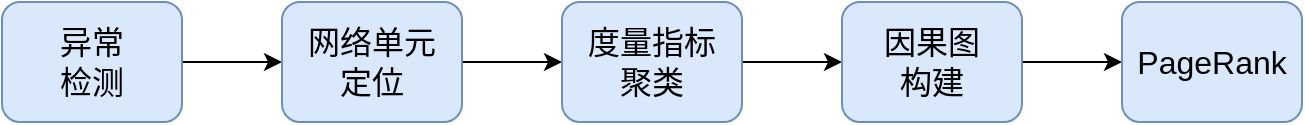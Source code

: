 <mxfile version="14.4.4" type="github">
  <diagram id="C5RBs43oDa-KdzZeNtuy" name="Page-1">
    <mxGraphModel dx="1038" dy="585" grid="1" gridSize="10" guides="1" tooltips="1" connect="1" arrows="1" fold="1" page="1" pageScale="1" pageWidth="827" pageHeight="1169" math="0" shadow="0">
      <root>
        <mxCell id="WIyWlLk6GJQsqaUBKTNV-0" />
        <mxCell id="WIyWlLk6GJQsqaUBKTNV-1" parent="WIyWlLk6GJQsqaUBKTNV-0" />
        <mxCell id="j3GPwONc-g3IrTvjKTaJ-11" style="edgeStyle=orthogonalEdgeStyle;rounded=0;orthogonalLoop=1;jettySize=auto;html=1;exitX=1;exitY=0.5;exitDx=0;exitDy=0;entryX=0;entryY=0.5;entryDx=0;entryDy=0;" edge="1" parent="WIyWlLk6GJQsqaUBKTNV-1" source="j3GPwONc-g3IrTvjKTaJ-0" target="j3GPwONc-g3IrTvjKTaJ-7">
          <mxGeometry relative="1" as="geometry" />
        </mxCell>
        <mxCell id="j3GPwONc-g3IrTvjKTaJ-0" value="&lt;font style=&quot;font-size: 16px&quot;&gt;异常&lt;br&gt;检测&lt;/font&gt;" style="rounded=1;whiteSpace=wrap;html=1;fillColor=#dae8fc;strokeColor=#6c8ebf;" vertex="1" parent="WIyWlLk6GJQsqaUBKTNV-1">
          <mxGeometry x="60" y="410" width="90" height="60" as="geometry" />
        </mxCell>
        <mxCell id="j3GPwONc-g3IrTvjKTaJ-12" style="edgeStyle=orthogonalEdgeStyle;rounded=0;orthogonalLoop=1;jettySize=auto;html=1;exitX=1;exitY=0.5;exitDx=0;exitDy=0;entryX=0;entryY=0.5;entryDx=0;entryDy=0;" edge="1" parent="WIyWlLk6GJQsqaUBKTNV-1" source="j3GPwONc-g3IrTvjKTaJ-7" target="j3GPwONc-g3IrTvjKTaJ-8">
          <mxGeometry relative="1" as="geometry" />
        </mxCell>
        <mxCell id="j3GPwONc-g3IrTvjKTaJ-7" value="&lt;font style=&quot;font-size: 16px&quot;&gt;网络单元&lt;br&gt;定位&lt;/font&gt;" style="rounded=1;whiteSpace=wrap;html=1;fillColor=#dae8fc;strokeColor=#6c8ebf;" vertex="1" parent="WIyWlLk6GJQsqaUBKTNV-1">
          <mxGeometry x="200" y="410" width="90" height="60" as="geometry" />
        </mxCell>
        <mxCell id="j3GPwONc-g3IrTvjKTaJ-13" style="edgeStyle=orthogonalEdgeStyle;rounded=0;orthogonalLoop=1;jettySize=auto;html=1;exitX=1;exitY=0.5;exitDx=0;exitDy=0;entryX=0;entryY=0.5;entryDx=0;entryDy=0;" edge="1" parent="WIyWlLk6GJQsqaUBKTNV-1" source="j3GPwONc-g3IrTvjKTaJ-8" target="j3GPwONc-g3IrTvjKTaJ-9">
          <mxGeometry relative="1" as="geometry" />
        </mxCell>
        <mxCell id="j3GPwONc-g3IrTvjKTaJ-8" value="&lt;font style=&quot;font-size: 16px&quot;&gt;度量指标&lt;br&gt;聚类&lt;/font&gt;" style="rounded=1;whiteSpace=wrap;html=1;fillColor=#dae8fc;strokeColor=#6c8ebf;" vertex="1" parent="WIyWlLk6GJQsqaUBKTNV-1">
          <mxGeometry x="340" y="410" width="90" height="60" as="geometry" />
        </mxCell>
        <mxCell id="j3GPwONc-g3IrTvjKTaJ-14" style="edgeStyle=orthogonalEdgeStyle;rounded=0;orthogonalLoop=1;jettySize=auto;html=1;exitX=1;exitY=0.5;exitDx=0;exitDy=0;entryX=0;entryY=0.5;entryDx=0;entryDy=0;" edge="1" parent="WIyWlLk6GJQsqaUBKTNV-1" source="j3GPwONc-g3IrTvjKTaJ-9" target="j3GPwONc-g3IrTvjKTaJ-10">
          <mxGeometry relative="1" as="geometry" />
        </mxCell>
        <mxCell id="j3GPwONc-g3IrTvjKTaJ-9" value="&lt;font style=&quot;font-size: 16px&quot;&gt;因果图&lt;br&gt;构建&lt;/font&gt;" style="rounded=1;whiteSpace=wrap;html=1;fillColor=#dae8fc;strokeColor=#6c8ebf;" vertex="1" parent="WIyWlLk6GJQsqaUBKTNV-1">
          <mxGeometry x="480" y="410" width="90" height="60" as="geometry" />
        </mxCell>
        <mxCell id="j3GPwONc-g3IrTvjKTaJ-10" value="&lt;font style=&quot;font-size: 16px&quot;&gt;PageRank&lt;/font&gt;" style="rounded=1;whiteSpace=wrap;html=1;fillColor=#dae8fc;strokeColor=#6c8ebf;" vertex="1" parent="WIyWlLk6GJQsqaUBKTNV-1">
          <mxGeometry x="620" y="410" width="90" height="60" as="geometry" />
        </mxCell>
      </root>
    </mxGraphModel>
  </diagram>
</mxfile>
